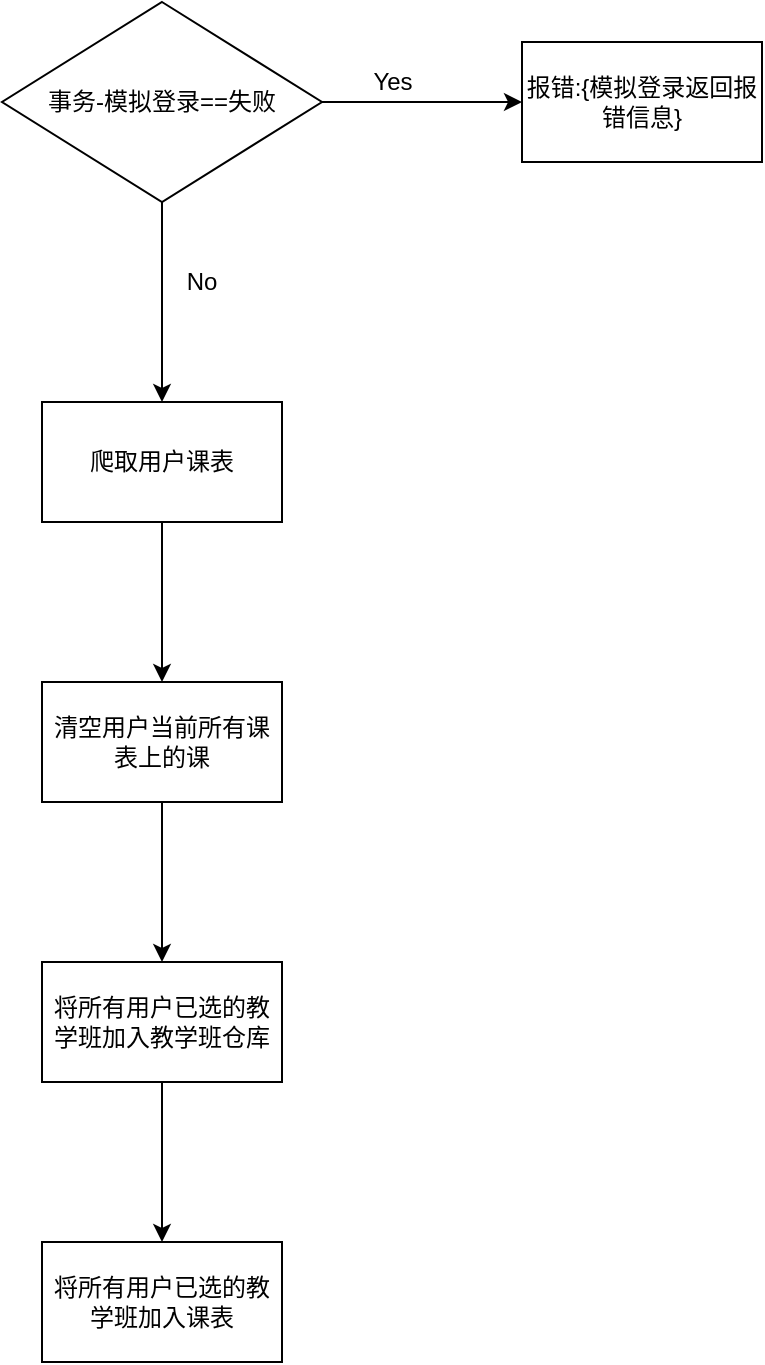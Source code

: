 <mxfile version="13.7.9" type="device"><diagram id="fzYN-jd_29tNPSW3mrK5" name="第 1 页"><mxGraphModel dx="1088" dy="880" grid="1" gridSize="10" guides="1" tooltips="1" connect="1" arrows="1" fold="1" page="1" pageScale="1" pageWidth="827" pageHeight="1169" math="0" shadow="0"><root><mxCell id="0"/><mxCell id="1" parent="0"/><mxCell id="E-qgy_bK6yQEjRTT1RJR-1" value="" style="edgeStyle=orthogonalEdgeStyle;rounded=0;orthogonalLoop=1;jettySize=auto;html=1;" edge="1" parent="1" source="E-qgy_bK6yQEjRTT1RJR-3" target="E-qgy_bK6yQEjRTT1RJR-4"><mxGeometry relative="1" as="geometry"/></mxCell><mxCell id="E-qgy_bK6yQEjRTT1RJR-2" value="" style="edgeStyle=orthogonalEdgeStyle;rounded=0;orthogonalLoop=1;jettySize=auto;html=1;" edge="1" parent="1" source="E-qgy_bK6yQEjRTT1RJR-3" target="E-qgy_bK6yQEjRTT1RJR-5"><mxGeometry relative="1" as="geometry"/></mxCell><mxCell id="E-qgy_bK6yQEjRTT1RJR-3" value="事务-模拟登录==失败" style="rhombus;whiteSpace=wrap;html=1;" vertex="1" parent="1"><mxGeometry x="80" y="80" width="160" height="100" as="geometry"/></mxCell><mxCell id="E-qgy_bK6yQEjRTT1RJR-4" value="报错:{模拟登录返回报错信息}" style="whiteSpace=wrap;html=1;" vertex="1" parent="1"><mxGeometry x="340" y="100" width="120" height="60" as="geometry"/></mxCell><mxCell id="E-qgy_bK6yQEjRTT1RJR-9" value="" style="edgeStyle=orthogonalEdgeStyle;rounded=0;orthogonalLoop=1;jettySize=auto;html=1;" edge="1" parent="1" source="E-qgy_bK6yQEjRTT1RJR-5" target="E-qgy_bK6yQEjRTT1RJR-8"><mxGeometry relative="1" as="geometry"/></mxCell><mxCell id="E-qgy_bK6yQEjRTT1RJR-5" value="&lt;font style=&quot;font-size: 12px&quot;&gt;爬取用户课表&lt;/font&gt;" style="whiteSpace=wrap;html=1;" vertex="1" parent="1"><mxGeometry x="100" y="280" width="120" height="60" as="geometry"/></mxCell><mxCell id="E-qgy_bK6yQEjRTT1RJR-6" value="No" style="text;html=1;strokeColor=none;fillColor=none;align=center;verticalAlign=middle;whiteSpace=wrap;rounded=0;" vertex="1" parent="1"><mxGeometry x="160" y="210" width="40" height="20" as="geometry"/></mxCell><mxCell id="E-qgy_bK6yQEjRTT1RJR-7" value="Yes" style="text;html=1;align=center;verticalAlign=middle;resizable=0;points=[];autosize=1;" vertex="1" parent="1"><mxGeometry x="260" y="110" width="30" height="20" as="geometry"/></mxCell><mxCell id="E-qgy_bK6yQEjRTT1RJR-11" value="" style="edgeStyle=orthogonalEdgeStyle;rounded=0;orthogonalLoop=1;jettySize=auto;html=1;" edge="1" parent="1" source="E-qgy_bK6yQEjRTT1RJR-8" target="E-qgy_bK6yQEjRTT1RJR-10"><mxGeometry relative="1" as="geometry"/></mxCell><mxCell id="E-qgy_bK6yQEjRTT1RJR-8" value="&lt;font style=&quot;font-size: 12px&quot;&gt;清空用户当前所有课表上的课&lt;/font&gt;" style="whiteSpace=wrap;html=1;" vertex="1" parent="1"><mxGeometry x="100" y="420" width="120" height="60" as="geometry"/></mxCell><mxCell id="E-qgy_bK6yQEjRTT1RJR-13" value="" style="edgeStyle=orthogonalEdgeStyle;rounded=0;orthogonalLoop=1;jettySize=auto;html=1;" edge="1" parent="1" source="E-qgy_bK6yQEjRTT1RJR-10" target="E-qgy_bK6yQEjRTT1RJR-12"><mxGeometry relative="1" as="geometry"/></mxCell><mxCell id="E-qgy_bK6yQEjRTT1RJR-10" value="&lt;font style=&quot;font-size: 12px&quot;&gt;将所有用户已选的教学班加入教学班仓库&lt;/font&gt;" style="whiteSpace=wrap;html=1;" vertex="1" parent="1"><mxGeometry x="100" y="560" width="120" height="60" as="geometry"/></mxCell><mxCell id="E-qgy_bK6yQEjRTT1RJR-12" value="&lt;font style=&quot;font-size: 12px&quot;&gt;将所有用户已选的教学班加入课表&lt;br&gt;&lt;/font&gt;" style="whiteSpace=wrap;html=1;" vertex="1" parent="1"><mxGeometry x="100" y="700" width="120" height="60" as="geometry"/></mxCell></root></mxGraphModel></diagram></mxfile>